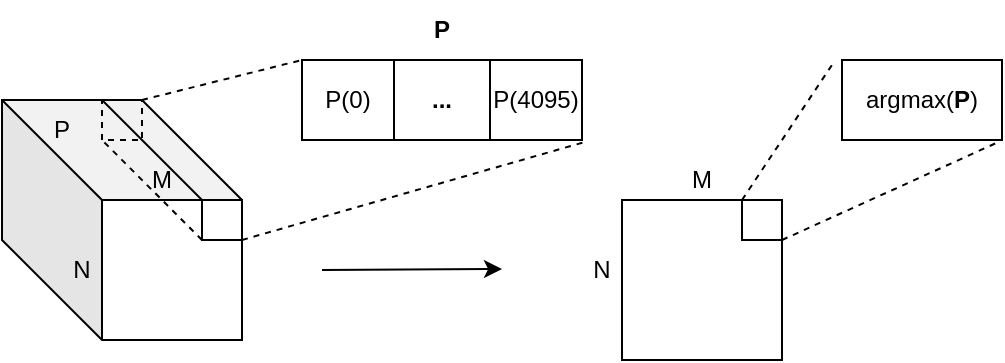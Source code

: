 <mxfile version="21.3.7" type="github">
  <diagram name="第 1 页" id="SBmuENJPZcx3BKpMxjgy">
    <mxGraphModel dx="1050" dy="549" grid="1" gridSize="10" guides="1" tooltips="1" connect="1" arrows="1" fold="1" page="1" pageScale="1" pageWidth="827" pageHeight="1169" math="0" shadow="0">
      <root>
        <mxCell id="0" />
        <mxCell id="1" parent="0" />
        <mxCell id="1C2JHdiuvRbEZRAUdFf8-51" value="" style="shape=cube;whiteSpace=wrap;html=1;boundedLbl=1;backgroundOutline=1;darkOpacity=0.05;darkOpacity2=0.1;movable=1;resizable=1;rotatable=1;deletable=1;editable=1;locked=0;connectable=1;size=50;" vertex="1" parent="1">
          <mxGeometry x="220" y="190" width="120" height="120" as="geometry" />
        </mxCell>
        <mxCell id="1C2JHdiuvRbEZRAUdFf8-70" value="" style="whiteSpace=wrap;html=1;aspect=fixed;gradientColor=none;fillColor=none;dashed=1;" vertex="1" parent="1">
          <mxGeometry x="270" y="190" width="20" height="20" as="geometry" />
        </mxCell>
        <mxCell id="1C2JHdiuvRbEZRAUdFf8-52" value="M" style="text;html=1;strokeColor=none;fillColor=none;align=center;verticalAlign=middle;whiteSpace=wrap;rounded=0;" vertex="1" parent="1">
          <mxGeometry x="270" y="215" width="60" height="30" as="geometry" />
        </mxCell>
        <mxCell id="1C2JHdiuvRbEZRAUdFf8-53" value="N" style="text;html=1;strokeColor=none;fillColor=none;align=center;verticalAlign=middle;whiteSpace=wrap;rounded=0;" vertex="1" parent="1">
          <mxGeometry x="230" y="260" width="60" height="30" as="geometry" />
        </mxCell>
        <mxCell id="1C2JHdiuvRbEZRAUdFf8-54" value="P" style="text;html=1;strokeColor=none;fillColor=none;align=center;verticalAlign=middle;whiteSpace=wrap;rounded=0;" vertex="1" parent="1">
          <mxGeometry x="220" y="190" width="60" height="30" as="geometry" />
        </mxCell>
        <mxCell id="1C2JHdiuvRbEZRAUdFf8-55" value="" style="endArrow=classic;html=1;rounded=0;" edge="1" parent="1">
          <mxGeometry width="50" height="50" relative="1" as="geometry">
            <mxPoint x="380" y="275" as="sourcePoint" />
            <mxPoint x="470" y="274.5" as="targetPoint" />
          </mxGeometry>
        </mxCell>
        <mxCell id="1C2JHdiuvRbEZRAUdFf8-59" value="" style="endArrow=none;dashed=1;html=1;rounded=0;exitX=0;exitY=0;exitDx=70;exitDy=0;exitPerimeter=0;entryX=0;entryY=0;entryDx=0;entryDy=0;" edge="1" parent="1" source="1C2JHdiuvRbEZRAUdFf8-51">
          <mxGeometry width="50" height="50" relative="1" as="geometry">
            <mxPoint x="340" y="190" as="sourcePoint" />
            <mxPoint x="370" y="170" as="targetPoint" />
          </mxGeometry>
        </mxCell>
        <mxCell id="1C2JHdiuvRbEZRAUdFf8-60" value="" style="endArrow=none;dashed=1;html=1;rounded=0;exitX=1;exitY=1;exitDx=0;exitDy=0;entryX=1.02;entryY=1.015;entryDx=0;entryDy=0;entryPerimeter=0;" edge="1" parent="1" source="1C2JHdiuvRbEZRAUdFf8-67" target="1C2JHdiuvRbEZRAUdFf8-75">
          <mxGeometry width="50" height="50" relative="1" as="geometry">
            <mxPoint x="430" y="260" as="sourcePoint" />
            <mxPoint x="480" y="210" as="targetPoint" />
          </mxGeometry>
        </mxCell>
        <mxCell id="1C2JHdiuvRbEZRAUdFf8-61" value="&lt;b&gt;P&lt;/b&gt;" style="text;html=1;strokeColor=none;fillColor=none;align=center;verticalAlign=middle;whiteSpace=wrap;rounded=0;" vertex="1" parent="1">
          <mxGeometry x="410" y="140" width="60" height="30" as="geometry" />
        </mxCell>
        <mxCell id="1C2JHdiuvRbEZRAUdFf8-62" value="" style="whiteSpace=wrap;html=1;aspect=fixed;" vertex="1" parent="1">
          <mxGeometry x="530" y="240" width="80" height="80" as="geometry" />
        </mxCell>
        <mxCell id="1C2JHdiuvRbEZRAUdFf8-63" value="M" style="text;html=1;strokeColor=none;fillColor=none;align=center;verticalAlign=middle;whiteSpace=wrap;rounded=0;" vertex="1" parent="1">
          <mxGeometry x="540" y="215" width="60" height="30" as="geometry" />
        </mxCell>
        <mxCell id="1C2JHdiuvRbEZRAUdFf8-64" value="N" style="text;html=1;strokeColor=none;fillColor=none;align=center;verticalAlign=middle;whiteSpace=wrap;rounded=0;" vertex="1" parent="1">
          <mxGeometry x="490" y="260" width="60" height="30" as="geometry" />
        </mxCell>
        <mxCell id="1C2JHdiuvRbEZRAUdFf8-67" value="" style="whiteSpace=wrap;html=1;aspect=fixed;" vertex="1" parent="1">
          <mxGeometry x="320" y="240" width="20" height="20" as="geometry" />
        </mxCell>
        <mxCell id="1C2JHdiuvRbEZRAUdFf8-68" value="" style="endArrow=none;html=1;rounded=0;exitX=0;exitY=0;exitDx=0;exitDy=0;" edge="1" parent="1" source="1C2JHdiuvRbEZRAUdFf8-70">
          <mxGeometry width="50" height="50" relative="1" as="geometry">
            <mxPoint x="590" y="430" as="sourcePoint" />
            <mxPoint x="270" y="190" as="targetPoint" />
          </mxGeometry>
        </mxCell>
        <mxCell id="1C2JHdiuvRbEZRAUdFf8-69" value="" style="endArrow=none;dashed=1;html=1;rounded=0;exitX=0;exitY=1;exitDx=0;exitDy=0;" edge="1" parent="1" source="1C2JHdiuvRbEZRAUdFf8-67">
          <mxGeometry width="50" height="50" relative="1" as="geometry">
            <mxPoint x="550" y="460" as="sourcePoint" />
            <mxPoint x="270" y="210" as="targetPoint" />
          </mxGeometry>
        </mxCell>
        <mxCell id="1C2JHdiuvRbEZRAUdFf8-71" value="" style="endArrow=none;html=1;rounded=0;exitX=0;exitY=0;exitDx=0;exitDy=0;" edge="1" parent="1" source="1C2JHdiuvRbEZRAUdFf8-67">
          <mxGeometry width="50" height="50" relative="1" as="geometry">
            <mxPoint x="320" y="240" as="sourcePoint" />
            <mxPoint x="270" y="190" as="targetPoint" />
          </mxGeometry>
        </mxCell>
        <mxCell id="1C2JHdiuvRbEZRAUdFf8-73" value="" style="whiteSpace=wrap;html=1;aspect=fixed;" vertex="1" parent="1">
          <mxGeometry x="590" y="240" width="20" height="20" as="geometry" />
        </mxCell>
        <mxCell id="1C2JHdiuvRbEZRAUdFf8-74" value="" style="shape=table;startSize=0;container=1;collapsible=0;childLayout=tableLayout;" vertex="1" parent="1">
          <mxGeometry x="370" y="170" width="140" height="40" as="geometry" />
        </mxCell>
        <mxCell id="1C2JHdiuvRbEZRAUdFf8-75" value="" style="shape=tableRow;horizontal=0;startSize=0;swimlaneHead=0;swimlaneBody=0;strokeColor=inherit;top=0;left=0;bottom=0;right=0;collapsible=0;dropTarget=0;fillColor=none;points=[[0,0.5],[1,0.5]];portConstraint=eastwest;" vertex="1" parent="1C2JHdiuvRbEZRAUdFf8-74">
          <mxGeometry width="140" height="40" as="geometry" />
        </mxCell>
        <mxCell id="1C2JHdiuvRbEZRAUdFf8-76" value="P(0)" style="shape=partialRectangle;html=1;whiteSpace=wrap;connectable=0;strokeColor=inherit;overflow=hidden;fillColor=none;top=0;left=0;bottom=0;right=0;pointerEvents=1;" vertex="1" parent="1C2JHdiuvRbEZRAUdFf8-75">
          <mxGeometry width="46" height="40" as="geometry">
            <mxRectangle width="46" height="40" as="alternateBounds" />
          </mxGeometry>
        </mxCell>
        <mxCell id="1C2JHdiuvRbEZRAUdFf8-77" value="&lt;b&gt;...&lt;/b&gt;" style="shape=partialRectangle;html=1;whiteSpace=wrap;connectable=0;strokeColor=inherit;overflow=hidden;fillColor=none;top=0;left=0;bottom=0;right=0;pointerEvents=1;" vertex="1" parent="1C2JHdiuvRbEZRAUdFf8-75">
          <mxGeometry x="46" width="48" height="40" as="geometry">
            <mxRectangle width="48" height="40" as="alternateBounds" />
          </mxGeometry>
        </mxCell>
        <mxCell id="1C2JHdiuvRbEZRAUdFf8-78" value="P(4095)" style="shape=partialRectangle;html=1;whiteSpace=wrap;connectable=0;strokeColor=inherit;overflow=hidden;fillColor=none;top=0;left=0;bottom=0;right=0;pointerEvents=1;" vertex="1" parent="1C2JHdiuvRbEZRAUdFf8-75">
          <mxGeometry x="94" width="46" height="40" as="geometry">
            <mxRectangle width="46" height="40" as="alternateBounds" />
          </mxGeometry>
        </mxCell>
        <mxCell id="1C2JHdiuvRbEZRAUdFf8-79" value="" style="endArrow=none;dashed=1;html=1;rounded=0;entryX=-0.047;entryY=0.015;entryDx=0;entryDy=0;entryPerimeter=0;" edge="1" parent="1" target="1C2JHdiuvRbEZRAUdFf8-82">
          <mxGeometry width="50" height="50" relative="1" as="geometry">
            <mxPoint x="590" y="240" as="sourcePoint" />
            <mxPoint x="640" y="190" as="targetPoint" />
          </mxGeometry>
        </mxCell>
        <mxCell id="1C2JHdiuvRbEZRAUdFf8-80" value="" style="endArrow=none;dashed=1;html=1;rounded=0;entryX=0.967;entryY=1.035;entryDx=0;entryDy=0;entryPerimeter=0;" edge="1" parent="1" target="1C2JHdiuvRbEZRAUdFf8-82">
          <mxGeometry width="50" height="50" relative="1" as="geometry">
            <mxPoint x="610" y="260" as="sourcePoint" />
            <mxPoint x="660" y="210" as="targetPoint" />
          </mxGeometry>
        </mxCell>
        <mxCell id="1C2JHdiuvRbEZRAUdFf8-81" value="" style="shape=table;startSize=0;container=1;collapsible=0;childLayout=tableLayout;" vertex="1" parent="1">
          <mxGeometry x="640" y="170" width="80" height="40" as="geometry" />
        </mxCell>
        <mxCell id="1C2JHdiuvRbEZRAUdFf8-82" value="" style="shape=tableRow;horizontal=0;startSize=0;swimlaneHead=0;swimlaneBody=0;strokeColor=inherit;top=0;left=0;bottom=0;right=0;collapsible=0;dropTarget=0;fillColor=none;points=[[0,0.5],[1,0.5]];portConstraint=eastwest;" vertex="1" parent="1C2JHdiuvRbEZRAUdFf8-81">
          <mxGeometry width="80" height="40" as="geometry" />
        </mxCell>
        <mxCell id="1C2JHdiuvRbEZRAUdFf8-83" value="argmax(&lt;b&gt;P&lt;/b&gt;)" style="shape=partialRectangle;html=1;whiteSpace=wrap;connectable=0;strokeColor=inherit;overflow=hidden;fillColor=none;top=0;left=0;bottom=0;right=0;pointerEvents=1;" vertex="1" parent="1C2JHdiuvRbEZRAUdFf8-82">
          <mxGeometry width="80" height="40" as="geometry">
            <mxRectangle width="80" height="40" as="alternateBounds" />
          </mxGeometry>
        </mxCell>
      </root>
    </mxGraphModel>
  </diagram>
</mxfile>
